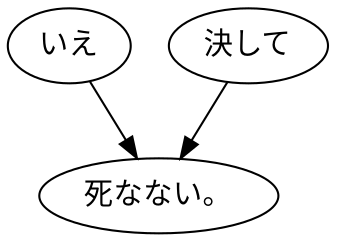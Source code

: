 digraph graph6762 {
	node0 [label="いえ"];
	node1 [label="決して"];
	node2 [label="死なない。"];
	node0 -> node2;
	node1 -> node2;
}
